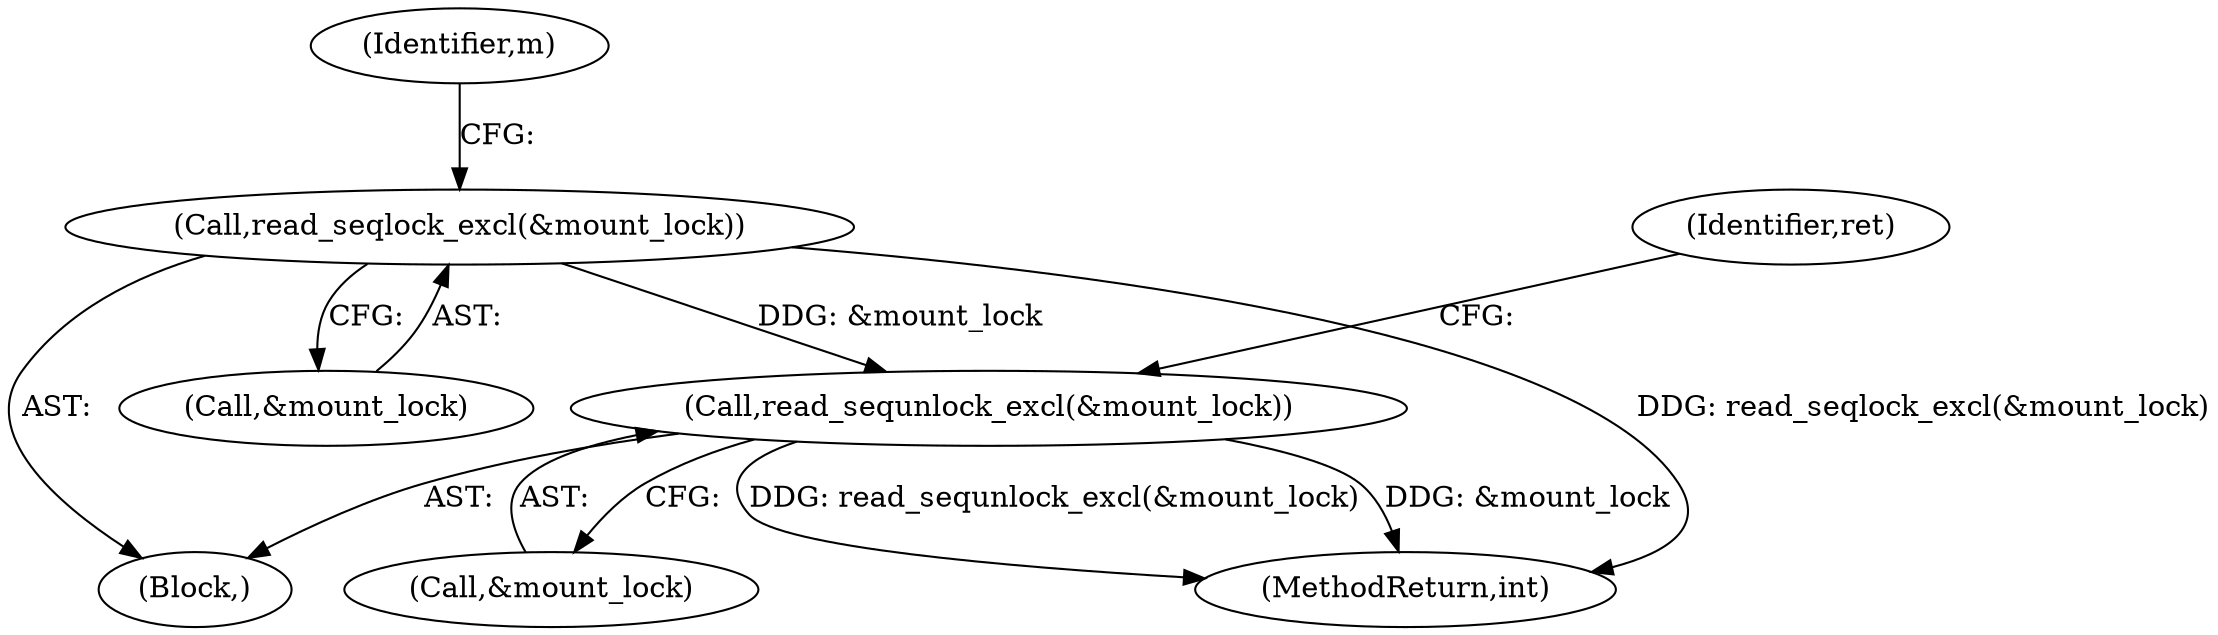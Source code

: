 digraph "0_linux_5ec0811d30378ae104f250bfc9b3640242d81e3f@API" {
"1000219" [label="(Call,read_sequnlock_excl(&mount_lock))"];
"1000198" [label="(Call,read_seqlock_excl(&mount_lock))"];
"1000220" [label="(Call,&mount_lock)"];
"1000198" [label="(Call,read_seqlock_excl(&mount_lock))"];
"1000223" [label="(Identifier,ret)"];
"1000199" [label="(Call,&mount_lock)"];
"1000203" [label="(Identifier,m)"];
"1000224" [label="(MethodReturn,int)"];
"1000109" [label="(Block,)"];
"1000219" [label="(Call,read_sequnlock_excl(&mount_lock))"];
"1000219" -> "1000109"  [label="AST: "];
"1000219" -> "1000220"  [label="CFG: "];
"1000220" -> "1000219"  [label="AST: "];
"1000223" -> "1000219"  [label="CFG: "];
"1000219" -> "1000224"  [label="DDG: read_sequnlock_excl(&mount_lock)"];
"1000219" -> "1000224"  [label="DDG: &mount_lock"];
"1000198" -> "1000219"  [label="DDG: &mount_lock"];
"1000198" -> "1000109"  [label="AST: "];
"1000198" -> "1000199"  [label="CFG: "];
"1000199" -> "1000198"  [label="AST: "];
"1000203" -> "1000198"  [label="CFG: "];
"1000198" -> "1000224"  [label="DDG: read_seqlock_excl(&mount_lock)"];
}
